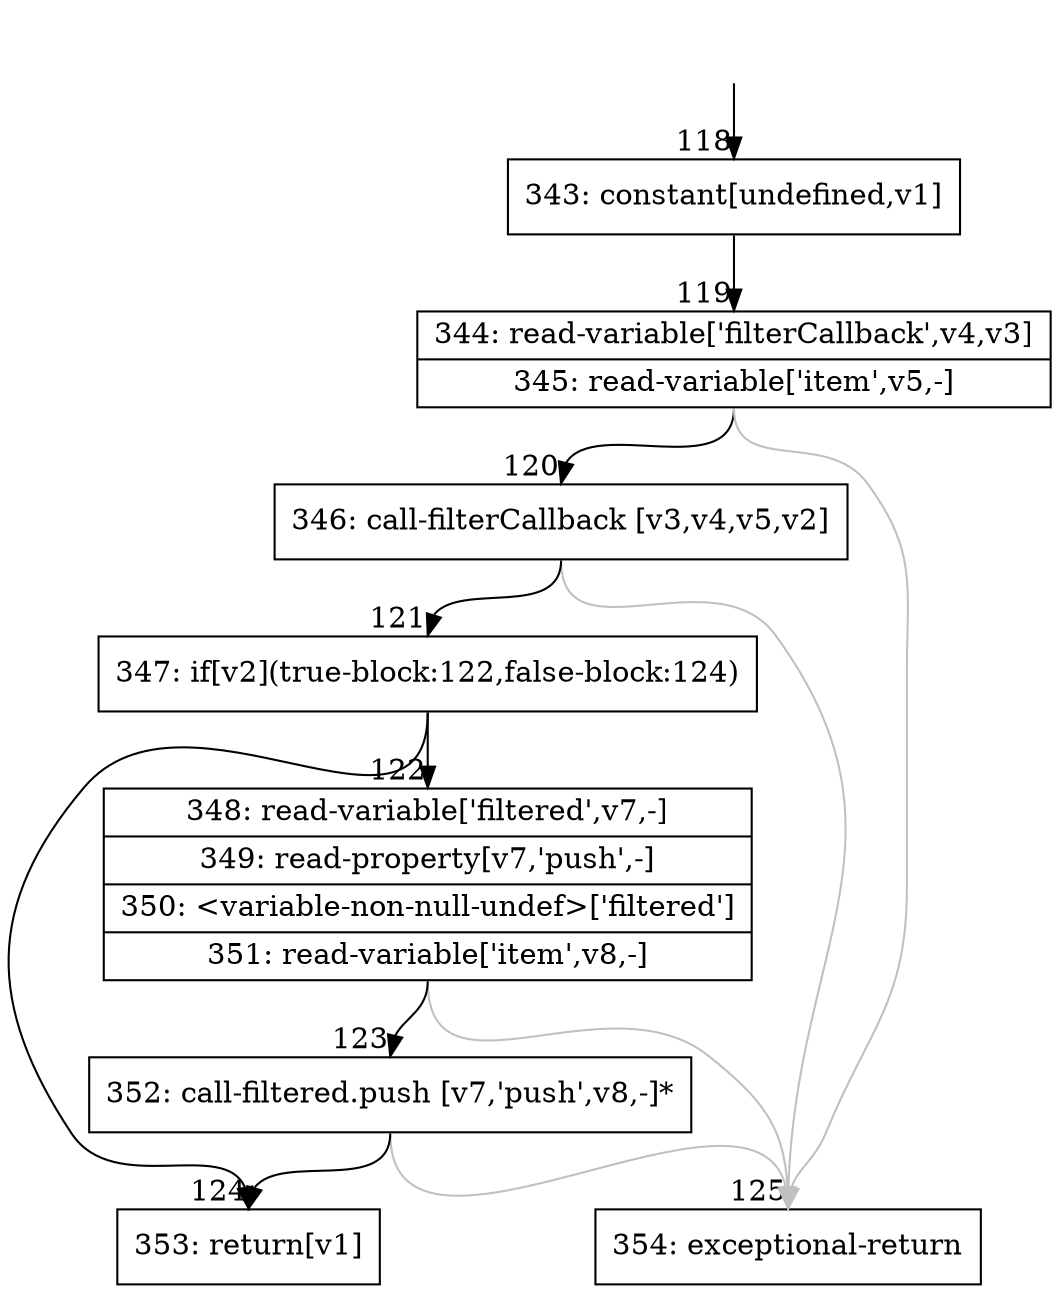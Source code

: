 digraph {
rankdir="TD"
BB_entry15[shape=none,label=""];
BB_entry15 -> BB118 [tailport=s, headport=n, headlabel="    118"]
BB118 [shape=record label="{343: constant[undefined,v1]}" ] 
BB118 -> BB119 [tailport=s, headport=n, headlabel="      119"]
BB119 [shape=record label="{344: read-variable['filterCallback',v4,v3]|345: read-variable['item',v5,-]}" ] 
BB119 -> BB120 [tailport=s, headport=n, headlabel="      120"]
BB119 -> BB125 [tailport=s, headport=n, color=gray, headlabel="      125"]
BB120 [shape=record label="{346: call-filterCallback [v3,v4,v5,v2]}" ] 
BB120 -> BB121 [tailport=s, headport=n, headlabel="      121"]
BB120 -> BB125 [tailport=s, headport=n, color=gray]
BB121 [shape=record label="{347: if[v2](true-block:122,false-block:124)}" ] 
BB121 -> BB122 [tailport=s, headport=n, headlabel="      122"]
BB121 -> BB124 [tailport=s, headport=n, headlabel="      124"]
BB122 [shape=record label="{348: read-variable['filtered',v7,-]|349: read-property[v7,'push',-]|350: \<variable-non-null-undef\>['filtered']|351: read-variable['item',v8,-]}" ] 
BB122 -> BB123 [tailport=s, headport=n, headlabel="      123"]
BB122 -> BB125 [tailport=s, headport=n, color=gray]
BB123 [shape=record label="{352: call-filtered.push [v7,'push',v8,-]*}" ] 
BB123 -> BB124 [tailport=s, headport=n]
BB123 -> BB125 [tailport=s, headport=n, color=gray]
BB124 [shape=record label="{353: return[v1]}" ] 
BB125 [shape=record label="{354: exceptional-return}" ] 
//#$~ 247
}
